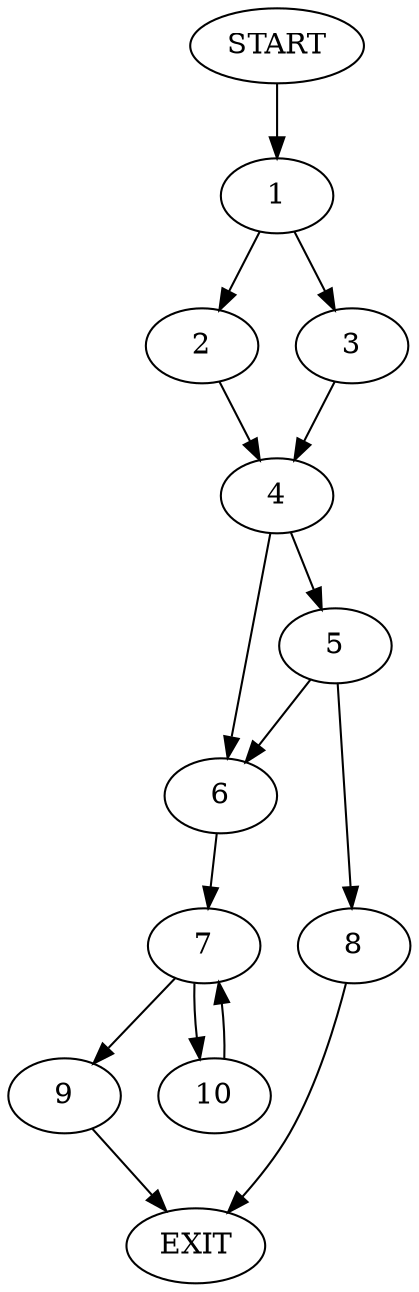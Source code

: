 digraph {
0 [label="START"]
11 [label="EXIT"]
0 -> 1
1 -> 2
1 -> 3
2 -> 4
3 -> 4
4 -> 5
4 -> 6
6 -> 7
5 -> 6
5 -> 8
8 -> 11
7 -> 9
7 -> 10
10 -> 7
9 -> 11
}

